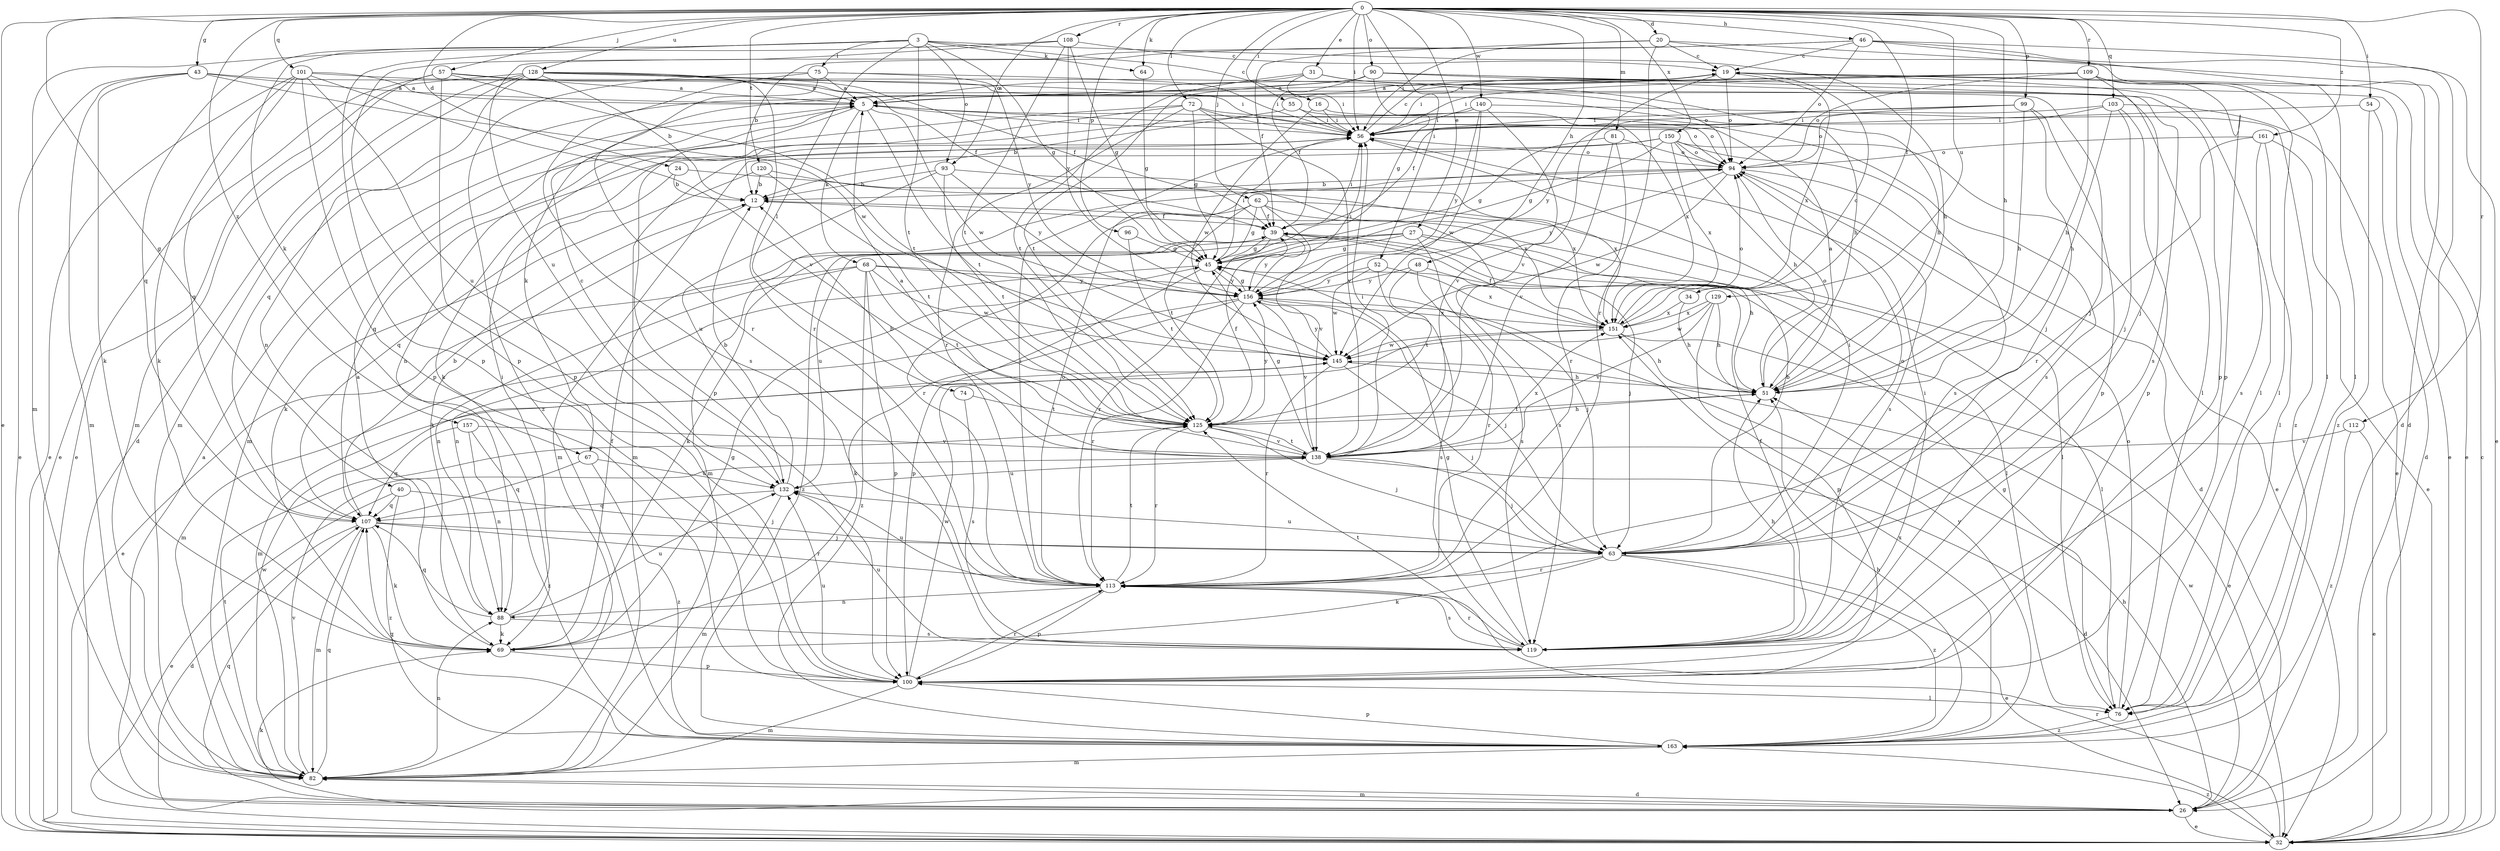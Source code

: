 strict digraph  {
0;
3;
5;
12;
16;
19;
20;
24;
26;
27;
31;
32;
34;
39;
40;
43;
45;
46;
48;
51;
52;
54;
55;
56;
57;
62;
63;
64;
67;
68;
69;
72;
74;
75;
76;
81;
82;
88;
90;
93;
94;
96;
99;
100;
101;
103;
107;
108;
109;
112;
113;
119;
120;
125;
128;
129;
132;
138;
140;
145;
150;
151;
156;
157;
161;
163;
0 -> 20  [label=d];
0 -> 24  [label=d];
0 -> 27  [label=e];
0 -> 31  [label=e];
0 -> 32  [label=e];
0 -> 34  [label=f];
0 -> 40  [label=g];
0 -> 43  [label=g];
0 -> 46  [label=h];
0 -> 48  [label=h];
0 -> 51  [label=h];
0 -> 52  [label=i];
0 -> 54  [label=i];
0 -> 55  [label=i];
0 -> 56  [label=i];
0 -> 57  [label=j];
0 -> 62  [label=j];
0 -> 64  [label=k];
0 -> 72  [label=l];
0 -> 81  [label=m];
0 -> 90  [label=o];
0 -> 93  [label=o];
0 -> 96  [label=p];
0 -> 99  [label=p];
0 -> 101  [label=q];
0 -> 103  [label=q];
0 -> 108  [label=r];
0 -> 109  [label=r];
0 -> 112  [label=r];
0 -> 120  [label=t];
0 -> 128  [label=u];
0 -> 129  [label=u];
0 -> 140  [label=w];
0 -> 150  [label=x];
0 -> 157  [label=z];
0 -> 161  [label=z];
3 -> 16  [label=c];
3 -> 45  [label=g];
3 -> 51  [label=h];
3 -> 64  [label=k];
3 -> 67  [label=k];
3 -> 74  [label=l];
3 -> 75  [label=l];
3 -> 93  [label=o];
3 -> 100  [label=p];
3 -> 107  [label=q];
3 -> 125  [label=t];
5 -> 56  [label=i];
5 -> 67  [label=k];
5 -> 68  [label=k];
5 -> 94  [label=o];
5 -> 100  [label=p];
5 -> 125  [label=t];
5 -> 145  [label=w];
12 -> 39  [label=f];
12 -> 69  [label=k];
16 -> 56  [label=i];
16 -> 94  [label=o];
16 -> 145  [label=w];
19 -> 5  [label=a];
19 -> 32  [label=e];
19 -> 56  [label=i];
19 -> 76  [label=l];
19 -> 94  [label=o];
19 -> 138  [label=v];
19 -> 151  [label=x];
20 -> 19  [label=c];
20 -> 26  [label=d];
20 -> 39  [label=f];
20 -> 56  [label=i];
20 -> 76  [label=l];
20 -> 113  [label=r];
24 -> 12  [label=b];
24 -> 107  [label=q];
24 -> 151  [label=x];
26 -> 5  [label=a];
26 -> 32  [label=e];
26 -> 51  [label=h];
26 -> 69  [label=k];
26 -> 82  [label=m];
26 -> 107  [label=q];
26 -> 145  [label=w];
27 -> 45  [label=g];
27 -> 51  [label=h];
27 -> 76  [label=l];
27 -> 119  [label=s];
27 -> 132  [label=u];
27 -> 163  [label=z];
31 -> 5  [label=a];
31 -> 51  [label=h];
31 -> 56  [label=i];
31 -> 94  [label=o];
31 -> 125  [label=t];
32 -> 19  [label=c];
32 -> 113  [label=r];
32 -> 163  [label=z];
34 -> 51  [label=h];
34 -> 151  [label=x];
39 -> 45  [label=g];
39 -> 56  [label=i];
39 -> 63  [label=j];
39 -> 69  [label=k];
39 -> 113  [label=r];
39 -> 156  [label=y];
40 -> 32  [label=e];
40 -> 63  [label=j];
40 -> 107  [label=q];
40 -> 163  [label=z];
43 -> 5  [label=a];
43 -> 32  [label=e];
43 -> 56  [label=i];
43 -> 69  [label=k];
43 -> 82  [label=m];
43 -> 145  [label=w];
45 -> 56  [label=i];
45 -> 88  [label=n];
45 -> 100  [label=p];
45 -> 156  [label=y];
46 -> 12  [label=b];
46 -> 19  [label=c];
46 -> 26  [label=d];
46 -> 32  [label=e];
46 -> 76  [label=l];
46 -> 94  [label=o];
46 -> 132  [label=u];
48 -> 76  [label=l];
48 -> 113  [label=r];
48 -> 125  [label=t];
48 -> 156  [label=y];
51 -> 5  [label=a];
51 -> 94  [label=o];
51 -> 125  [label=t];
52 -> 119  [label=s];
52 -> 145  [label=w];
52 -> 151  [label=x];
52 -> 156  [label=y];
54 -> 26  [label=d];
54 -> 56  [label=i];
54 -> 163  [label=z];
55 -> 12  [label=b];
55 -> 56  [label=i];
55 -> 151  [label=x];
56 -> 19  [label=c];
56 -> 82  [label=m];
56 -> 94  [label=o];
57 -> 5  [label=a];
57 -> 32  [label=e];
57 -> 39  [label=f];
57 -> 82  [label=m];
57 -> 100  [label=p];
57 -> 125  [label=t];
62 -> 39  [label=f];
62 -> 45  [label=g];
62 -> 76  [label=l];
62 -> 113  [label=r];
62 -> 119  [label=s];
62 -> 125  [label=t];
62 -> 138  [label=v];
63 -> 12  [label=b];
63 -> 32  [label=e];
63 -> 56  [label=i];
63 -> 69  [label=k];
63 -> 94  [label=o];
63 -> 113  [label=r];
63 -> 132  [label=u];
63 -> 163  [label=z];
64 -> 45  [label=g];
67 -> 107  [label=q];
67 -> 132  [label=u];
67 -> 163  [label=z];
68 -> 32  [label=e];
68 -> 63  [label=j];
68 -> 88  [label=n];
68 -> 100  [label=p];
68 -> 125  [label=t];
68 -> 145  [label=w];
68 -> 156  [label=y];
68 -> 163  [label=z];
69 -> 5  [label=a];
69 -> 39  [label=f];
69 -> 45  [label=g];
69 -> 100  [label=p];
72 -> 45  [label=g];
72 -> 56  [label=i];
72 -> 82  [label=m];
72 -> 88  [label=n];
72 -> 113  [label=r];
72 -> 119  [label=s];
72 -> 138  [label=v];
74 -> 119  [label=s];
74 -> 125  [label=t];
75 -> 5  [label=a];
75 -> 56  [label=i];
75 -> 113  [label=r];
75 -> 119  [label=s];
75 -> 156  [label=y];
75 -> 163  [label=z];
76 -> 45  [label=g];
76 -> 94  [label=o];
76 -> 163  [label=z];
81 -> 45  [label=g];
81 -> 94  [label=o];
81 -> 113  [label=r];
81 -> 138  [label=v];
82 -> 26  [label=d];
82 -> 88  [label=n];
82 -> 107  [label=q];
82 -> 125  [label=t];
82 -> 138  [label=v];
82 -> 145  [label=w];
88 -> 56  [label=i];
88 -> 69  [label=k];
88 -> 107  [label=q];
88 -> 119  [label=s];
88 -> 132  [label=u];
90 -> 5  [label=a];
90 -> 32  [label=e];
90 -> 39  [label=f];
90 -> 45  [label=g];
90 -> 100  [label=p];
90 -> 119  [label=s];
90 -> 125  [label=t];
93 -> 12  [label=b];
93 -> 125  [label=t];
93 -> 132  [label=u];
93 -> 151  [label=x];
93 -> 156  [label=y];
94 -> 12  [label=b];
94 -> 26  [label=d];
94 -> 82  [label=m];
94 -> 119  [label=s];
94 -> 145  [label=w];
94 -> 156  [label=y];
96 -> 45  [label=g];
96 -> 125  [label=t];
99 -> 51  [label=h];
99 -> 56  [label=i];
99 -> 63  [label=j];
99 -> 94  [label=o];
99 -> 100  [label=p];
99 -> 156  [label=y];
100 -> 76  [label=l];
100 -> 82  [label=m];
100 -> 113  [label=r];
100 -> 132  [label=u];
100 -> 145  [label=w];
101 -> 5  [label=a];
101 -> 32  [label=e];
101 -> 51  [label=h];
101 -> 69  [label=k];
101 -> 100  [label=p];
101 -> 107  [label=q];
101 -> 132  [label=u];
101 -> 138  [label=v];
103 -> 32  [label=e];
103 -> 39  [label=f];
103 -> 51  [label=h];
103 -> 56  [label=i];
103 -> 63  [label=j];
103 -> 100  [label=p];
107 -> 12  [label=b];
107 -> 26  [label=d];
107 -> 63  [label=j];
107 -> 69  [label=k];
107 -> 82  [label=m];
107 -> 113  [label=r];
108 -> 19  [label=c];
108 -> 45  [label=g];
108 -> 82  [label=m];
108 -> 100  [label=p];
108 -> 125  [label=t];
108 -> 156  [label=y];
109 -> 5  [label=a];
109 -> 51  [label=h];
109 -> 56  [label=i];
109 -> 63  [label=j];
109 -> 76  [label=l];
109 -> 94  [label=o];
109 -> 100  [label=p];
109 -> 107  [label=q];
112 -> 32  [label=e];
112 -> 138  [label=v];
112 -> 163  [label=z];
113 -> 56  [label=i];
113 -> 88  [label=n];
113 -> 94  [label=o];
113 -> 100  [label=p];
113 -> 119  [label=s];
113 -> 125  [label=t];
113 -> 132  [label=u];
119 -> 39  [label=f];
119 -> 45  [label=g];
119 -> 51  [label=h];
119 -> 56  [label=i];
119 -> 113  [label=r];
119 -> 125  [label=t];
119 -> 132  [label=u];
120 -> 12  [label=b];
120 -> 69  [label=k];
120 -> 125  [label=t];
120 -> 151  [label=x];
125 -> 39  [label=f];
125 -> 51  [label=h];
125 -> 63  [label=j];
125 -> 113  [label=r];
125 -> 138  [label=v];
125 -> 156  [label=y];
128 -> 5  [label=a];
128 -> 12  [label=b];
128 -> 26  [label=d];
128 -> 32  [label=e];
128 -> 39  [label=f];
128 -> 63  [label=j];
128 -> 76  [label=l];
128 -> 82  [label=m];
128 -> 88  [label=n];
128 -> 113  [label=r];
129 -> 51  [label=h];
129 -> 100  [label=p];
129 -> 138  [label=v];
129 -> 145  [label=w];
129 -> 151  [label=x];
132 -> 12  [label=b];
132 -> 19  [label=c];
132 -> 82  [label=m];
132 -> 107  [label=q];
138 -> 5  [label=a];
138 -> 12  [label=b];
138 -> 26  [label=d];
138 -> 45  [label=g];
138 -> 56  [label=i];
138 -> 63  [label=j];
138 -> 125  [label=t];
138 -> 132  [label=u];
138 -> 151  [label=x];
140 -> 56  [label=i];
140 -> 69  [label=k];
140 -> 138  [label=v];
140 -> 145  [label=w];
140 -> 156  [label=y];
140 -> 163  [label=z];
145 -> 51  [label=h];
145 -> 63  [label=j];
145 -> 113  [label=r];
145 -> 156  [label=y];
150 -> 32  [label=e];
150 -> 45  [label=g];
150 -> 51  [label=h];
150 -> 82  [label=m];
150 -> 94  [label=o];
150 -> 107  [label=q];
150 -> 119  [label=s];
150 -> 151  [label=x];
151 -> 19  [label=c];
151 -> 32  [label=e];
151 -> 39  [label=f];
151 -> 51  [label=h];
151 -> 82  [label=m];
151 -> 94  [label=o];
151 -> 145  [label=w];
156 -> 45  [label=g];
156 -> 56  [label=i];
156 -> 63  [label=j];
156 -> 69  [label=k];
156 -> 82  [label=m];
156 -> 113  [label=r];
156 -> 138  [label=v];
156 -> 151  [label=x];
157 -> 88  [label=n];
157 -> 107  [label=q];
157 -> 138  [label=v];
157 -> 163  [label=z];
161 -> 32  [label=e];
161 -> 76  [label=l];
161 -> 94  [label=o];
161 -> 113  [label=r];
161 -> 119  [label=s];
163 -> 51  [label=h];
163 -> 82  [label=m];
163 -> 100  [label=p];
163 -> 107  [label=q];
163 -> 151  [label=x];
163 -> 156  [label=y];
}
